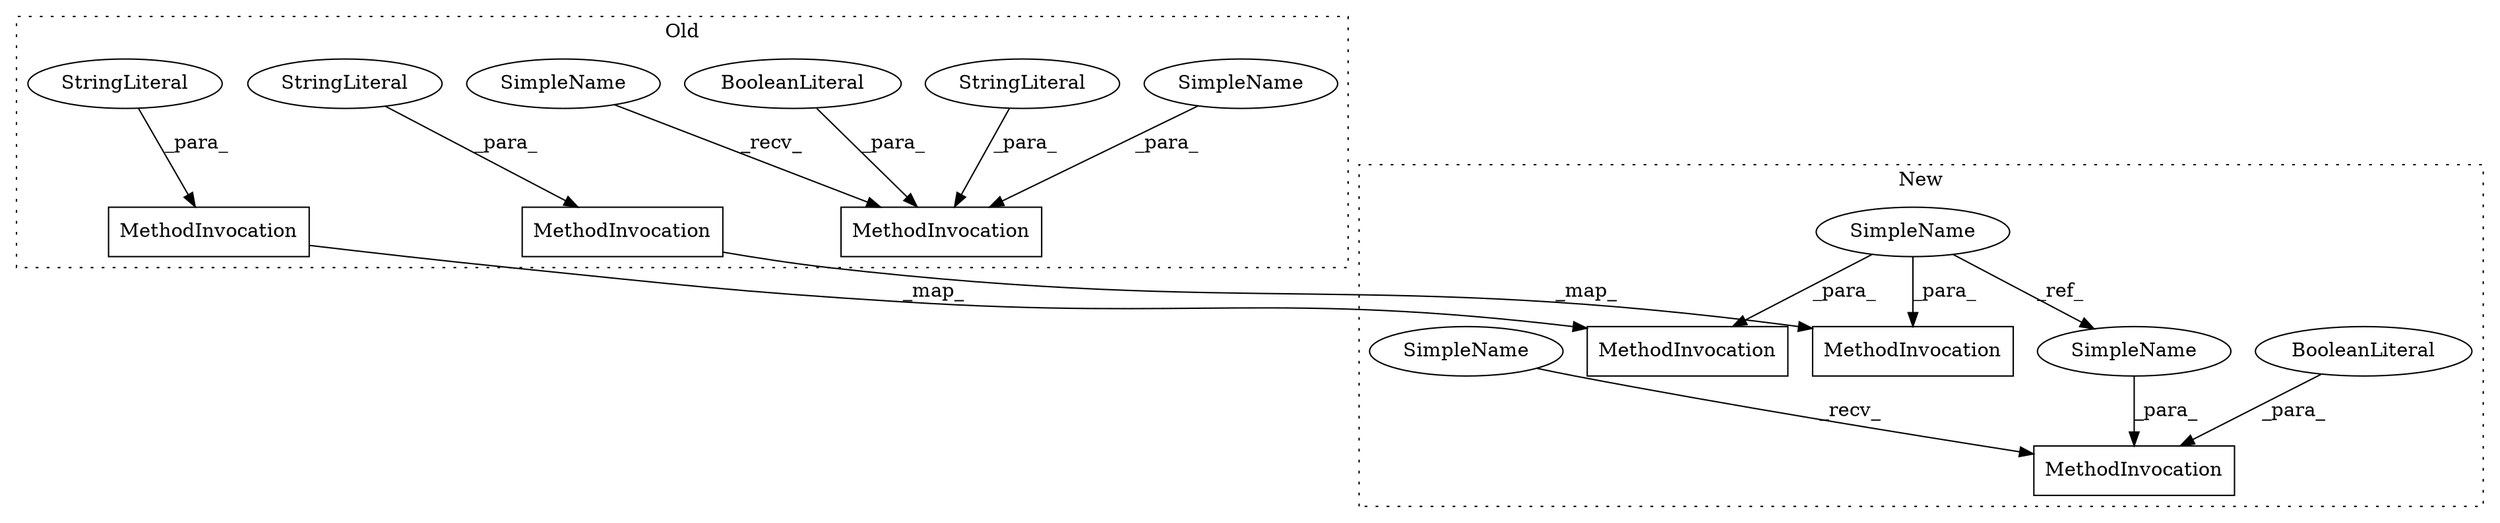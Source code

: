 digraph G {
subgraph cluster0 {
1 [label="BooleanLiteral" a="9" s="3327" l="5" shape="ellipse"];
3 [label="MethodInvocation" a="32" s="3295,3332" l="13,1" shape="box"];
5 [label="MethodInvocation" a="32" s="2798,2843" l="13,1" shape="box"];
6 [label="MethodInvocation" a="32" s="4889,4941" l="13,1" shape="box"];
10 [label="SimpleName" a="42" s="3281" l="13" shape="ellipse"];
12 [label="SimpleName" a="42" s="3308" l="4" shape="ellipse"];
14 [label="StringLiteral" a="45" s="3314" l="11" shape="ellipse"];
15 [label="StringLiteral" a="45" s="2817" l="14" shape="ellipse"];
16 [label="StringLiteral" a="45" s="4908" l="24" shape="ellipse"];
label = "Old";
style="dotted";
}
subgraph cluster1 {
2 [label="BooleanLiteral" a="9" s="3066" l="5" shape="ellipse"];
4 [label="MethodInvocation" a="32" s="3028,3071" l="13,1" shape="box"];
7 [label="MethodInvocation" a="32" s="2719,2764" l="13,1" shape="box"];
8 [label="MethodInvocation" a="32" s="4809,4851" l="13,1" shape="box"];
9 [label="SimpleName" a="42" s="2012" l="4" shape="ellipse"];
11 [label="SimpleName" a="42" s="3041" l="4" shape="ellipse"];
13 [label="SimpleName" a="42" s="3014" l="13" shape="ellipse"];
label = "New";
style="dotted";
}
1 -> 3 [label="_para_"];
2 -> 4 [label="_para_"];
5 -> 7 [label="_map_"];
6 -> 8 [label="_map_"];
9 -> 8 [label="_para_"];
9 -> 11 [label="_ref_"];
9 -> 7 [label="_para_"];
10 -> 3 [label="_recv_"];
11 -> 4 [label="_para_"];
12 -> 3 [label="_para_"];
13 -> 4 [label="_recv_"];
14 -> 3 [label="_para_"];
15 -> 5 [label="_para_"];
16 -> 6 [label="_para_"];
}